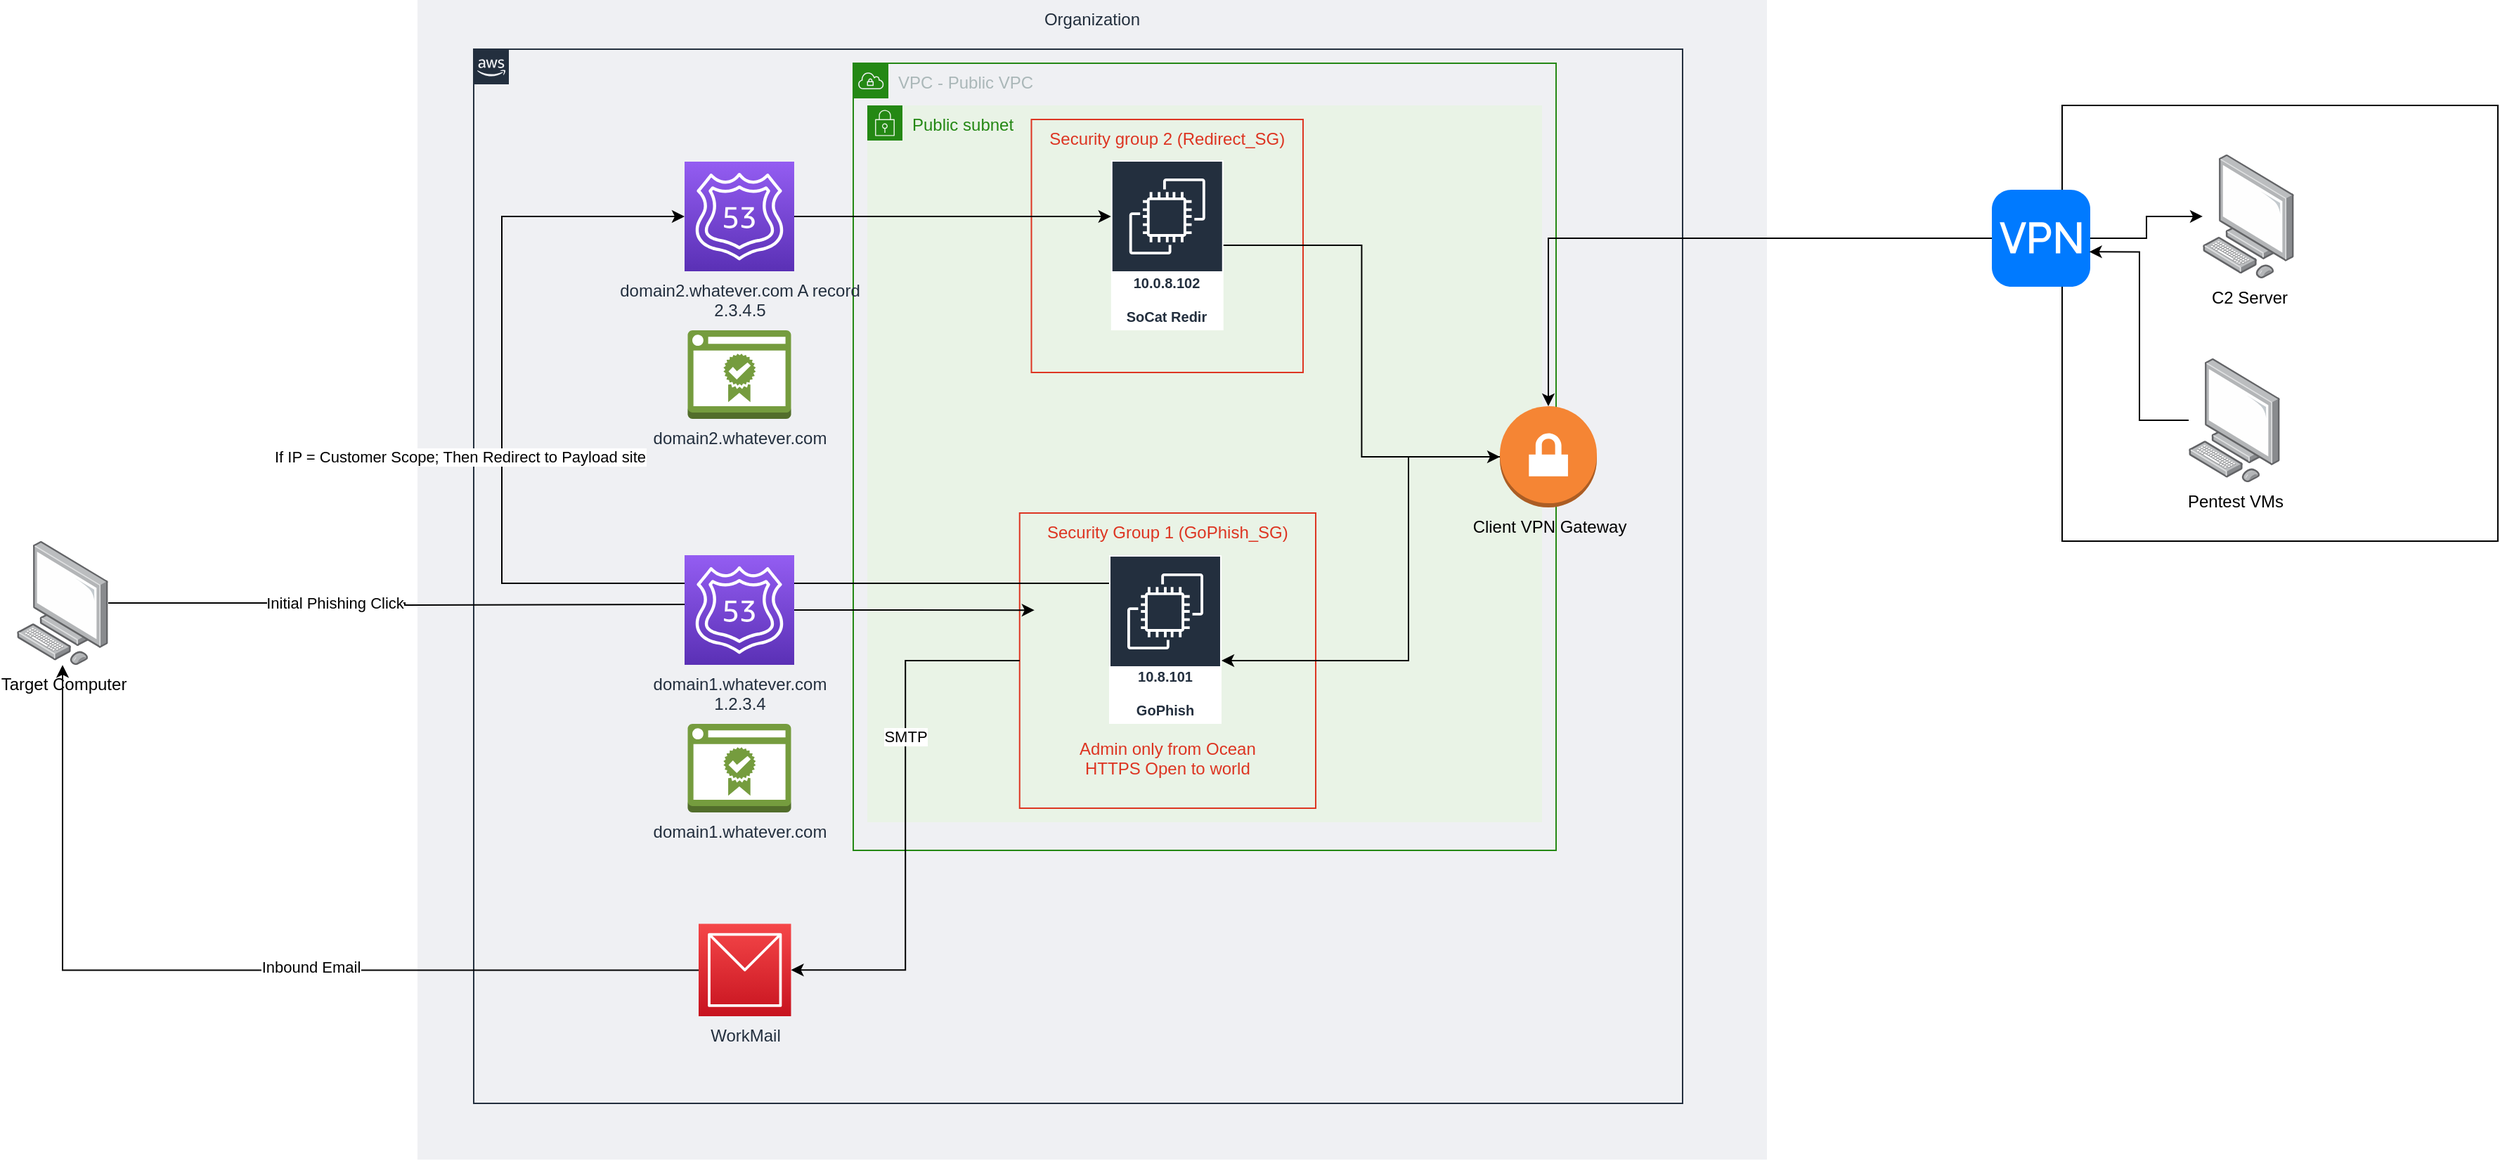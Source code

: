 <mxfile version="15.8.3" type="github">
  <diagram id="-SqjcktecUztdG28ogHb" name="Page-1">
    <mxGraphModel dx="1796" dy="540" grid="0" gridSize="10" guides="1" tooltips="1" connect="1" arrows="1" fold="1" page="1" pageScale="1" pageWidth="850" pageHeight="1100" math="0" shadow="0">
      <root>
        <mxCell id="0" />
        <mxCell id="1" parent="0" />
        <mxCell id="NrrgTj4qj1DMs7ZlNqy9-1" value="Organization" style="fillColor=#EFF0F3;strokeColor=none;dashed=0;verticalAlign=top;fontStyle=0;fontColor=#232F3D;" parent="1" vertex="1">
          <mxGeometry x="-170" y="155" width="960" height="825" as="geometry" />
        </mxCell>
        <mxCell id="NrrgTj4qj1DMs7ZlNqy9-2" value="&lt;br&gt;&lt;br&gt;" style="points=[[0,0],[0.25,0],[0.5,0],[0.75,0],[1,0],[1,0.25],[1,0.5],[1,0.75],[1,1],[0.75,1],[0.5,1],[0.25,1],[0,1],[0,0.75],[0,0.5],[0,0.25]];outlineConnect=0;gradientColor=none;html=1;whiteSpace=wrap;fontSize=12;fontStyle=0;shape=mxgraph.aws4.group;grIcon=mxgraph.aws4.group_aws_cloud_alt;strokeColor=#232F3E;fillColor=none;verticalAlign=top;align=left;spacingLeft=30;fontColor=#232F3E;dashed=0;" parent="1" vertex="1">
          <mxGeometry x="-130" y="190" width="860" height="750" as="geometry" />
        </mxCell>
        <mxCell id="NrrgTj4qj1DMs7ZlNqy9-3" value="VPC - Public VPC&amp;nbsp;" style="points=[[0,0],[0.25,0],[0.5,0],[0.75,0],[1,0],[1,0.25],[1,0.5],[1,0.75],[1,1],[0.75,1],[0.5,1],[0.25,1],[0,1],[0,0.75],[0,0.5],[0,0.25]];outlineConnect=0;gradientColor=none;html=1;whiteSpace=wrap;fontSize=12;fontStyle=0;shape=mxgraph.aws4.group;grIcon=mxgraph.aws4.group_vpc;strokeColor=#248814;fillColor=none;verticalAlign=top;align=left;spacingLeft=30;fontColor=#AAB7B8;dashed=0;" parent="1" vertex="1">
          <mxGeometry x="140" y="200" width="500" height="560" as="geometry" />
        </mxCell>
        <mxCell id="NrrgTj4qj1DMs7ZlNqy9-4" value="Public subnet" style="points=[[0,0],[0.25,0],[0.5,0],[0.75,0],[1,0],[1,0.25],[1,0.5],[1,0.75],[1,1],[0.75,1],[0.5,1],[0.25,1],[0,1],[0,0.75],[0,0.5],[0,0.25]];outlineConnect=0;gradientColor=none;html=1;whiteSpace=wrap;fontSize=12;fontStyle=0;shape=mxgraph.aws4.group;grIcon=mxgraph.aws4.group_security_group;grStroke=0;strokeColor=#248814;fillColor=#E9F3E6;verticalAlign=top;align=left;spacingLeft=30;fontColor=#248814;dashed=0;" parent="1" vertex="1">
          <mxGeometry x="150" y="230" width="480" height="510" as="geometry" />
        </mxCell>
        <mxCell id="NrrgTj4qj1DMs7ZlNqy9-5" value="Security group 2 (Redirect_SG)&#xa;&#xa;&#xa;&#xa;&#xa;&#xa;&#xa;&#xa;&#xa;&#xa;" style="fillColor=none;strokeColor=#DD3522;verticalAlign=top;fontStyle=0;fontColor=#DD3522;" parent="1" vertex="1">
          <mxGeometry x="266.75" y="240" width="193.25" height="180" as="geometry" />
        </mxCell>
        <mxCell id="NrrgTj4qj1DMs7ZlNqy9-6" value="Security Group 1 (GoPhish_SG)&#xa;&#xa;&#xa;&#xa;&#xa;&#xa;&#xa;&#xa;&#xa;&#xa;&#xa;Admin only from Ocean&#xa;HTTPS Open to world&#xa;" style="fillColor=none;strokeColor=#DD3522;verticalAlign=top;fontStyle=0;fontColor=#DD3522;" parent="1" vertex="1">
          <mxGeometry x="258.37" y="520" width="210.63" height="210" as="geometry" />
        </mxCell>
        <mxCell id="NrrgTj4qj1DMs7ZlNqy9-7" value="" style="whiteSpace=wrap;html=1;aspect=fixed;" parent="1" vertex="1">
          <mxGeometry x="1000" y="230" width="310" height="310" as="geometry" />
        </mxCell>
        <mxCell id="NrrgTj4qj1DMs7ZlNqy9-10" value="10.0.8.102&lt;br&gt;&lt;br&gt;SoCat Redir" style="outlineConnect=0;fontColor=#232F3E;gradientColor=none;strokeColor=#ffffff;fillColor=#232F3E;dashed=0;verticalLabelPosition=middle;verticalAlign=bottom;align=center;html=1;whiteSpace=wrap;fontSize=10;fontStyle=1;spacing=3;shape=mxgraph.aws4.productIcon;prIcon=mxgraph.aws4.ec2;" parent="1" vertex="1">
          <mxGeometry x="323.38" y="269" width="80" height="121" as="geometry" />
        </mxCell>
        <mxCell id="NrrgTj4qj1DMs7ZlNqy9-11" style="edgeStyle=orthogonalEdgeStyle;rounded=0;orthogonalLoop=1;jettySize=auto;html=1;" parent="1" source="NrrgTj4qj1DMs7ZlNqy9-12" target="NrrgTj4qj1DMs7ZlNqy9-34" edge="1">
          <mxGeometry relative="1" as="geometry" />
        </mxCell>
        <mxCell id="Ij9Xw9QdPiE9dVmvjiWs-19" style="edgeStyle=orthogonalEdgeStyle;rounded=0;orthogonalLoop=1;jettySize=auto;html=1;" parent="1" source="NrrgTj4qj1DMs7ZlNqy9-12" target="Ij9Xw9QdPiE9dVmvjiWs-18" edge="1">
          <mxGeometry relative="1" as="geometry" />
        </mxCell>
        <mxCell id="NrrgTj4qj1DMs7ZlNqy9-12" value="" style="html=1;strokeWidth=1;shadow=0;dashed=0;shape=mxgraph.ios7.misc.vpn;fillColor=#007AFF;strokeColor=none;buttonText=;strokeColor2=#222222;fontColor=#222222;fontSize=8;verticalLabelPosition=bottom;verticalAlign=top;align=center;" parent="1" vertex="1">
          <mxGeometry x="950" y="290" width="70" height="69" as="geometry" />
        </mxCell>
        <mxCell id="NrrgTj4qj1DMs7ZlNqy9-15" value="" style="edgeStyle=orthogonalEdgeStyle;rounded=0;orthogonalLoop=1;jettySize=auto;html=1;" parent="1" source="NrrgTj4qj1DMs7ZlNqy9-16" target="NrrgTj4qj1DMs7ZlNqy9-10" edge="1">
          <mxGeometry relative="1" as="geometry">
            <mxPoint x="271" y="309" as="targetPoint" />
            <Array as="points">
              <mxPoint x="270" y="309" />
              <mxPoint x="270" y="309" />
            </Array>
          </mxGeometry>
        </mxCell>
        <mxCell id="NrrgTj4qj1DMs7ZlNqy9-16" value="domain2.whatever.com A record&lt;br&gt;2.3.4.5" style="points=[[0,0,0],[0.25,0,0],[0.5,0,0],[0.75,0,0],[1,0,0],[0,1,0],[0.25,1,0],[0.5,1,0],[0.75,1,0],[1,1,0],[0,0.25,0],[0,0.5,0],[0,0.75,0],[1,0.25,0],[1,0.5,0],[1,0.75,0]];outlineConnect=0;fontColor=#232F3E;gradientColor=#945DF2;gradientDirection=north;fillColor=#5A30B5;strokeColor=#ffffff;dashed=0;verticalLabelPosition=bottom;verticalAlign=top;align=center;html=1;fontSize=12;fontStyle=0;aspect=fixed;shape=mxgraph.aws4.resourceIcon;resIcon=mxgraph.aws4.route_53;" parent="1" vertex="1">
          <mxGeometry x="20" y="270" width="78" height="78" as="geometry" />
        </mxCell>
        <mxCell id="NrrgTj4qj1DMs7ZlNqy9-18" value="&lt;span style=&quot;color: rgb(35 , 47 , 62)&quot;&gt;domain2.whatever.com&lt;/span&gt;" style="outlineConnect=0;dashed=0;verticalLabelPosition=bottom;verticalAlign=top;align=center;html=1;shape=mxgraph.aws3.certificate_manager_2;fillColor=#759C3E;gradientColor=none;" parent="1" vertex="1">
          <mxGeometry x="22.25" y="390" width="73.5" height="63" as="geometry" />
        </mxCell>
        <mxCell id="Ij9Xw9QdPiE9dVmvjiWs-14" style="edgeStyle=orthogonalEdgeStyle;rounded=0;orthogonalLoop=1;jettySize=auto;html=1;" parent="1" source="NrrgTj4qj1DMs7ZlNqy9-20" edge="1">
          <mxGeometry relative="1" as="geometry">
            <mxPoint x="32" y="585" as="targetPoint" />
          </mxGeometry>
        </mxCell>
        <mxCell id="Ij9Xw9QdPiE9dVmvjiWs-15" value="Initial Phishing Click" style="edgeLabel;html=1;align=center;verticalAlign=middle;resizable=0;points=[];" parent="Ij9Xw9QdPiE9dVmvjiWs-14" vertex="1" connectable="0">
          <mxGeometry x="-0.172" y="-1" relative="1" as="geometry">
            <mxPoint x="-15" y="-1" as="offset" />
          </mxGeometry>
        </mxCell>
        <mxCell id="NrrgTj4qj1DMs7ZlNqy9-20" value="Target Computer" style="points=[];aspect=fixed;html=1;align=center;shadow=0;dashed=0;image;image=img/lib/allied_telesis/computer_and_terminals/Personal_Computer.svg;" parent="1" vertex="1">
          <mxGeometry x="-455" y="540" width="65" height="88.09" as="geometry" />
        </mxCell>
        <mxCell id="NrrgTj4qj1DMs7ZlNqy9-22" value="10.8.101&lt;br&gt;&lt;br&gt;&amp;nbsp;GoPhish&amp;nbsp;" style="outlineConnect=0;fontColor=#232F3E;gradientColor=none;strokeColor=#ffffff;fillColor=#232F3E;dashed=0;verticalLabelPosition=middle;verticalAlign=bottom;align=center;html=1;whiteSpace=wrap;fontSize=10;fontStyle=1;spacing=3;shape=mxgraph.aws4.productIcon;prIcon=mxgraph.aws4.ec2;" parent="1" vertex="1">
          <mxGeometry x="322" y="550" width="80" height="120" as="geometry" />
        </mxCell>
        <mxCell id="NrrgTj4qj1DMs7ZlNqy9-25" style="edgeStyle=orthogonalEdgeStyle;rounded=0;orthogonalLoop=1;jettySize=auto;html=1;entryX=0.05;entryY=0.329;entryDx=0;entryDy=0;entryPerimeter=0;" parent="1" source="NrrgTj4qj1DMs7ZlNqy9-27" target="NrrgTj4qj1DMs7ZlNqy9-6" edge="1">
          <mxGeometry relative="1" as="geometry">
            <mxPoint x="170" y="589" as="targetPoint" />
          </mxGeometry>
        </mxCell>
        <mxCell id="Ij9Xw9QdPiE9dVmvjiWs-16" style="edgeStyle=orthogonalEdgeStyle;rounded=0;orthogonalLoop=1;jettySize=auto;html=1;entryX=0;entryY=0.5;entryDx=0;entryDy=0;entryPerimeter=0;" parent="1" source="NrrgTj4qj1DMs7ZlNqy9-22" target="NrrgTj4qj1DMs7ZlNqy9-16" edge="1">
          <mxGeometry relative="1" as="geometry">
            <Array as="points">
              <mxPoint x="-110" y="570" />
              <mxPoint x="-110" y="309" />
            </Array>
          </mxGeometry>
        </mxCell>
        <mxCell id="Ij9Xw9QdPiE9dVmvjiWs-17" value="If IP = Customer Scope; Then Redirect to Payload site" style="edgeLabel;html=1;align=center;verticalAlign=middle;resizable=0;points=[];" parent="Ij9Xw9QdPiE9dVmvjiWs-16" vertex="1" connectable="0">
          <mxGeometry x="0.089" y="1" relative="1" as="geometry">
            <mxPoint x="-29" y="-74" as="offset" />
          </mxGeometry>
        </mxCell>
        <mxCell id="NrrgTj4qj1DMs7ZlNqy9-27" value="domain1.whatever.com&lt;br&gt;1.2.3.4" style="points=[[0,0,0],[0.25,0,0],[0.5,0,0],[0.75,0,0],[1,0,0],[0,1,0],[0.25,1,0],[0.5,1,0],[0.75,1,0],[1,1,0],[0,0.25,0],[0,0.5,0],[0,0.75,0],[1,0.25,0],[1,0.5,0],[1,0.75,0]];outlineConnect=0;fontColor=#232F3E;gradientColor=#945DF2;gradientDirection=north;fillColor=#5A30B5;strokeColor=#ffffff;dashed=0;verticalLabelPosition=bottom;verticalAlign=top;align=center;html=1;fontSize=12;fontStyle=0;aspect=fixed;shape=mxgraph.aws4.resourceIcon;resIcon=mxgraph.aws4.route_53;" parent="1" vertex="1">
          <mxGeometry x="20" y="550" width="78" height="78" as="geometry" />
        </mxCell>
        <mxCell id="NrrgTj4qj1DMs7ZlNqy9-29" value="&lt;span style=&quot;color: rgb(35 , 47 , 62)&quot;&gt;domain1.whatever.com&lt;/span&gt;" style="outlineConnect=0;dashed=0;verticalLabelPosition=bottom;verticalAlign=top;align=center;html=1;shape=mxgraph.aws3.certificate_manager_2;fillColor=#759C3E;gradientColor=none;" parent="1" vertex="1">
          <mxGeometry x="22.25" y="670" width="73.5" height="63" as="geometry" />
        </mxCell>
        <mxCell id="NrrgTj4qj1DMs7ZlNqy9-30" style="edgeStyle=orthogonalEdgeStyle;rounded=0;orthogonalLoop=1;jettySize=auto;html=1;entryX=1;entryY=0.5;entryDx=0;entryDy=0;entryPerimeter=0;" parent="1" source="NrrgTj4qj1DMs7ZlNqy9-6" target="NrrgTj4qj1DMs7ZlNqy9-32" edge="1">
          <mxGeometry relative="1" as="geometry">
            <mxPoint x="415" y="850" as="sourcePoint" />
            <mxPoint x="185" y="810" as="targetPoint" />
          </mxGeometry>
        </mxCell>
        <mxCell id="NrrgTj4qj1DMs7ZlNqy9-31" value="SMTP" style="edgeLabel;html=1;align=center;verticalAlign=middle;resizable=0;points=[];" parent="NrrgTj4qj1DMs7ZlNqy9-30" vertex="1" connectable="0">
          <mxGeometry x="-0.292" relative="1" as="geometry">
            <mxPoint as="offset" />
          </mxGeometry>
        </mxCell>
        <mxCell id="Ij9Xw9QdPiE9dVmvjiWs-12" style="edgeStyle=orthogonalEdgeStyle;rounded=0;orthogonalLoop=1;jettySize=auto;html=1;" parent="1" source="NrrgTj4qj1DMs7ZlNqy9-32" target="NrrgTj4qj1DMs7ZlNqy9-20" edge="1">
          <mxGeometry relative="1" as="geometry" />
        </mxCell>
        <mxCell id="Ij9Xw9QdPiE9dVmvjiWs-13" value="Inbound Email" style="edgeLabel;html=1;align=center;verticalAlign=middle;resizable=0;points=[];" parent="Ij9Xw9QdPiE9dVmvjiWs-12" vertex="1" connectable="0">
          <mxGeometry x="-0.176" y="-2" relative="1" as="geometry">
            <mxPoint as="offset" />
          </mxGeometry>
        </mxCell>
        <mxCell id="NrrgTj4qj1DMs7ZlNqy9-32" value="WorkMail" style="points=[[0,0,0],[0.25,0,0],[0.5,0,0],[0.75,0,0],[1,0,0],[0,1,0],[0.25,1,0],[0.5,1,0],[0.75,1,0],[1,1,0],[0,0.25,0],[0,0.5,0],[0,0.75,0],[1,0.25,0],[1,0.5,0],[1,0.75,0]];outlineConnect=0;fontColor=#232F3E;gradientColor=#F54749;gradientDirection=north;fillColor=#C7131F;strokeColor=#ffffff;dashed=0;verticalLabelPosition=bottom;verticalAlign=top;align=center;html=1;fontSize=12;fontStyle=0;aspect=fixed;shape=mxgraph.aws4.resourceIcon;resIcon=mxgraph.aws4.workmail;" parent="1" vertex="1">
          <mxGeometry x="30" y="812.25" width="65.75" height="65.75" as="geometry" />
        </mxCell>
        <mxCell id="Ij9Xw9QdPiE9dVmvjiWs-4" style="edgeStyle=orthogonalEdgeStyle;rounded=0;orthogonalLoop=1;jettySize=auto;html=1;entryX=0;entryY=0.5;entryDx=0;entryDy=0;entryPerimeter=0;" parent="1" source="NrrgTj4qj1DMs7ZlNqy9-10" target="NrrgTj4qj1DMs7ZlNqy9-34" edge="1">
          <mxGeometry relative="1" as="geometry" />
        </mxCell>
        <mxCell id="Ij9Xw9QdPiE9dVmvjiWs-11" style="edgeStyle=orthogonalEdgeStyle;rounded=0;orthogonalLoop=1;jettySize=auto;html=1;exitX=0;exitY=0.5;exitDx=0;exitDy=0;exitPerimeter=0;" parent="1" source="NrrgTj4qj1DMs7ZlNqy9-34" target="NrrgTj4qj1DMs7ZlNqy9-22" edge="1">
          <mxGeometry relative="1" as="geometry">
            <Array as="points">
              <mxPoint x="535" y="480" />
              <mxPoint x="535" y="625" />
            </Array>
          </mxGeometry>
        </mxCell>
        <mxCell id="NrrgTj4qj1DMs7ZlNqy9-34" value="Client VPN Gateway" style="outlineConnect=0;dashed=0;verticalLabelPosition=bottom;verticalAlign=top;align=center;html=1;shape=mxgraph.aws3.vpn_gateway;fillColor=#F58534;gradientColor=none;" parent="1" vertex="1">
          <mxGeometry x="600" y="444" width="69" height="72" as="geometry" />
        </mxCell>
        <mxCell id="Ij9Xw9QdPiE9dVmvjiWs-18" value="C2 Server" style="points=[];aspect=fixed;html=1;align=center;shadow=0;dashed=0;image;image=img/lib/allied_telesis/computer_and_terminals/Personal_Computer.svg;" parent="1" vertex="1">
          <mxGeometry x="1100" y="264.91" width="65" height="88.09" as="geometry" />
        </mxCell>
        <mxCell id="Ij9Xw9QdPiE9dVmvjiWs-21" style="edgeStyle=orthogonalEdgeStyle;rounded=0;orthogonalLoop=1;jettySize=auto;html=1;entryX=0.99;entryY=0.64;entryDx=0;entryDy=0;entryPerimeter=0;" parent="1" source="Ij9Xw9QdPiE9dVmvjiWs-20" target="NrrgTj4qj1DMs7ZlNqy9-12" edge="1">
          <mxGeometry relative="1" as="geometry" />
        </mxCell>
        <mxCell id="Ij9Xw9QdPiE9dVmvjiWs-20" value="Pentest VMs" style="points=[];aspect=fixed;html=1;align=center;shadow=0;dashed=0;image;image=img/lib/allied_telesis/computer_and_terminals/Personal_Computer.svg;" parent="1" vertex="1">
          <mxGeometry x="1090" y="410" width="65" height="88.09" as="geometry" />
        </mxCell>
      </root>
    </mxGraphModel>
  </diagram>
</mxfile>
